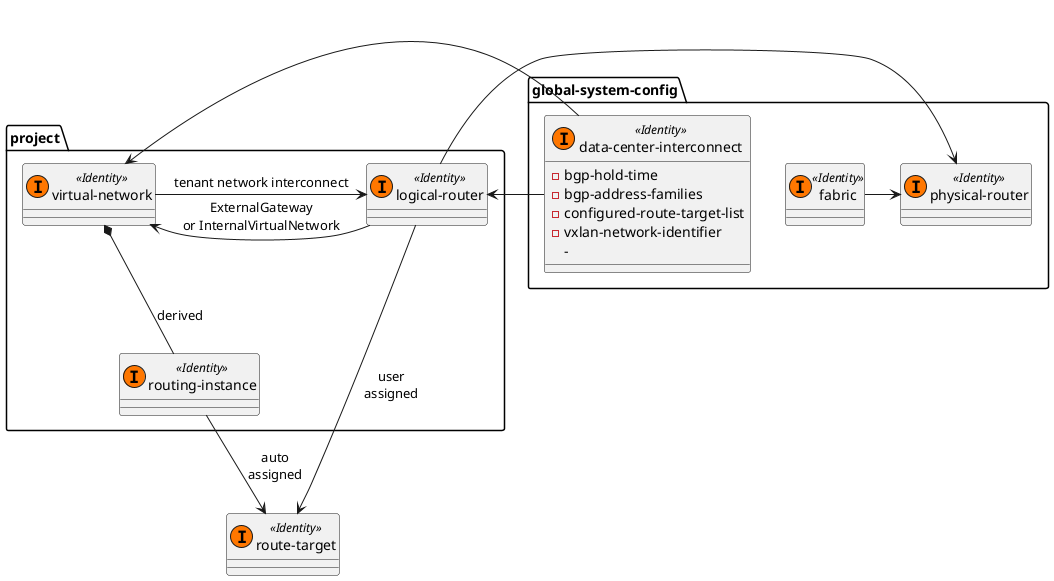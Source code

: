 @startuml

package project {
  class logical-router<< (I, #FF7700) Identity>> {
  }

  class virtual-network<< (I, #FF7700) Identity>> {
  }

  class routing-instance<< (I, #FF7700) Identity>> {
  }

  "logical-router" -> "virtual-network": ExternalGateway\nor InternalVirtualNetwork
  "virtual-network" -> "logical-router": "tenant network interconnect"
  "virtual-network" *-- "routing-instance": derived
}

package global-system-config {
  class physical-router<< (I, #FF7700) Identity>> {
  }

  class data-center-interconnect<< (I, #FF7700) Identity>> {
    - bgp-hold-time
    - bgp-address-families
    - configured-route-target-list
    - vxlan-network-identifier
    -
  }

  class fabric<< (I, #FF7700) Identity>> {
  }

  fabric -> "physical-router"
}

class route-target<< (I, #FF7700) Identity>> {
}

"data-center-interconnect" -> "logical-router"
"data-center-interconnect" -> "virtual-network"
"routing-instance" --> "route-target": auto\nassigned
"logical-router" --> "route-target": user\nassigned
"logical-router" -> "physical-router"
@enduml